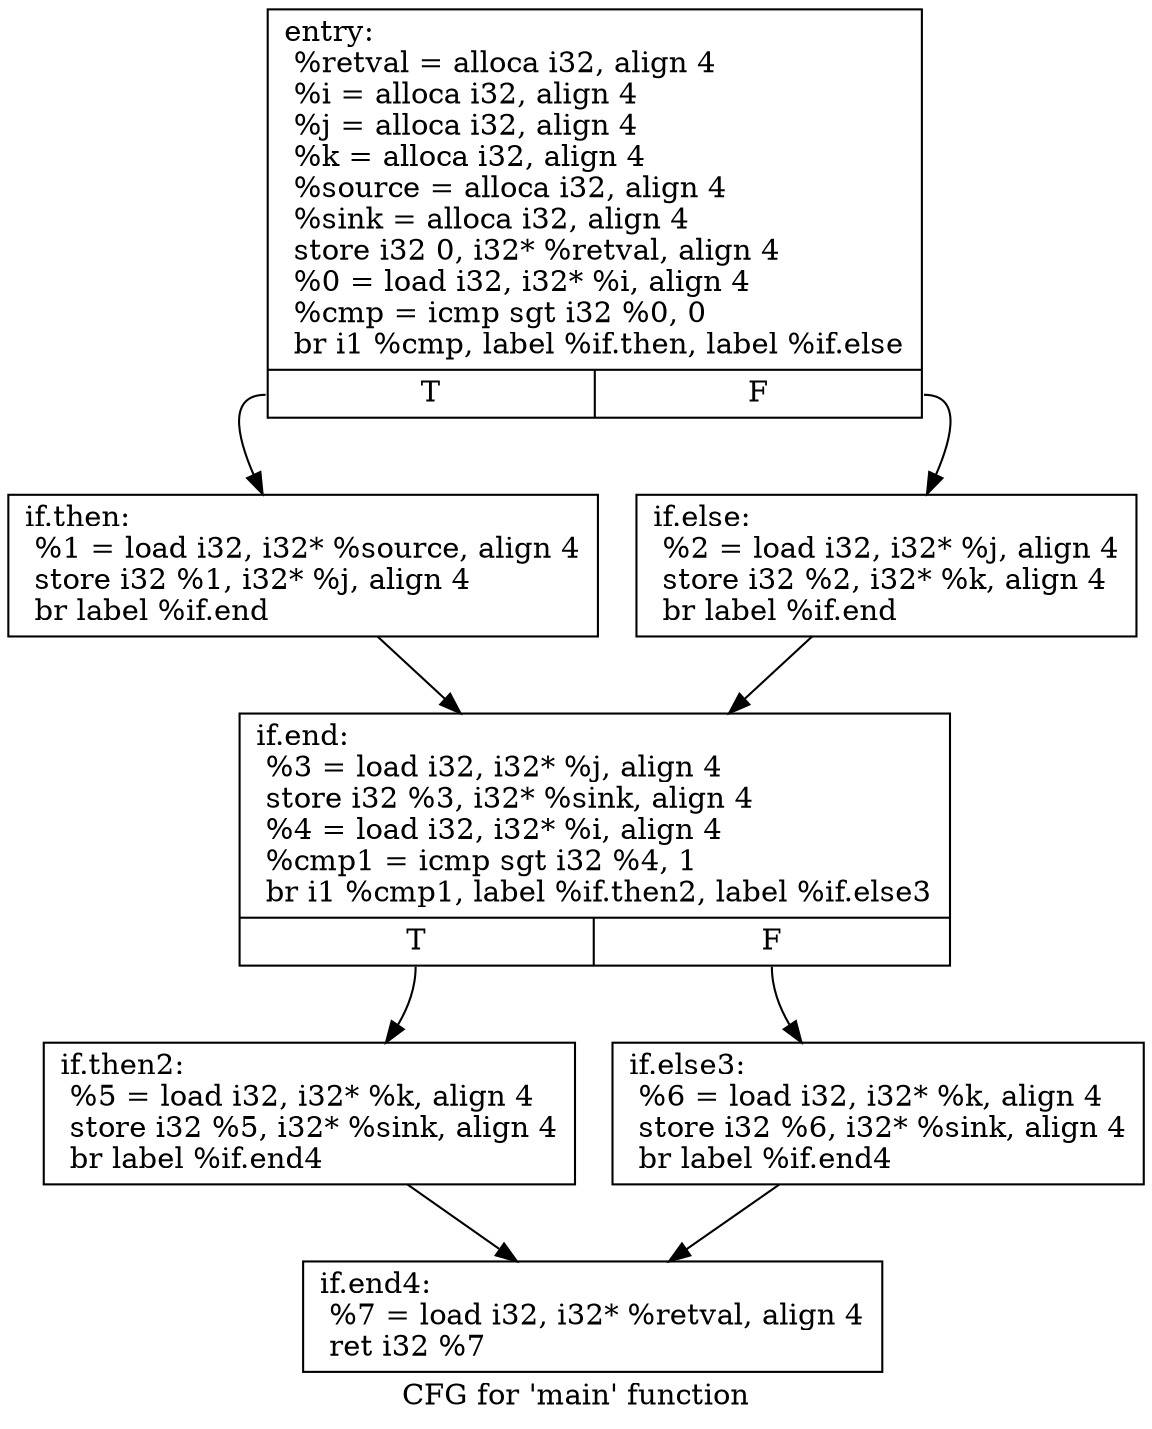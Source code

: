digraph "CFG for 'main' function" {
	label="CFG for 'main' function";

	Node0x55a8b2226b90 [shape=record,label="{entry:\l  %retval = alloca i32, align 4\l  %i = alloca i32, align 4\l  %j = alloca i32, align 4\l  %k = alloca i32, align 4\l  %source = alloca i32, align 4\l  %sink = alloca i32, align 4\l  store i32 0, i32* %retval, align 4\l  %0 = load i32, i32* %i, align 4\l  %cmp = icmp sgt i32 %0, 0\l  br i1 %cmp, label %if.then, label %if.else\l|{<s0>T|<s1>F}}"];
	Node0x55a8b2226b90:s0 -> Node0x55a8b22277c0;
	Node0x55a8b2226b90:s1 -> Node0x55a8b2227890;
	Node0x55a8b22277c0 [shape=record,label="{if.then:                                          \l  %1 = load i32, i32* %source, align 4\l  store i32 %1, i32* %j, align 4\l  br label %if.end\l}"];
	Node0x55a8b22277c0 -> Node0x55a8b2227a00;
	Node0x55a8b2227890 [shape=record,label="{if.else:                                          \l  %2 = load i32, i32* %j, align 4\l  store i32 %2, i32* %k, align 4\l  br label %if.end\l}"];
	Node0x55a8b2227890 -> Node0x55a8b2227a00;
	Node0x55a8b2227a00 [shape=record,label="{if.end:                                           \l  %3 = load i32, i32* %j, align 4\l  store i32 %3, i32* %sink, align 4\l  %4 = load i32, i32* %i, align 4\l  %cmp1 = icmp sgt i32 %4, 1\l  br i1 %cmp1, label %if.then2, label %if.else3\l|{<s0>T|<s1>F}}"];
	Node0x55a8b2227a00:s0 -> Node0x55a8b2227dc0;
	Node0x55a8b2227a00:s1 -> Node0x55a8b2228010;
	Node0x55a8b2227dc0 [shape=record,label="{if.then2:                                         \l  %5 = load i32, i32* %k, align 4\l  store i32 %5, i32* %sink, align 4\l  br label %if.end4\l}"];
	Node0x55a8b2227dc0 -> Node0x55a8b2228170;
	Node0x55a8b2228010 [shape=record,label="{if.else3:                                         \l  %6 = load i32, i32* %k, align 4\l  store i32 %6, i32* %sink, align 4\l  br label %if.end4\l}"];
	Node0x55a8b2228010 -> Node0x55a8b2228170;
	Node0x55a8b2228170 [shape=record,label="{if.end4:                                          \l  %7 = load i32, i32* %retval, align 4\l  ret i32 %7\l}"];
}
